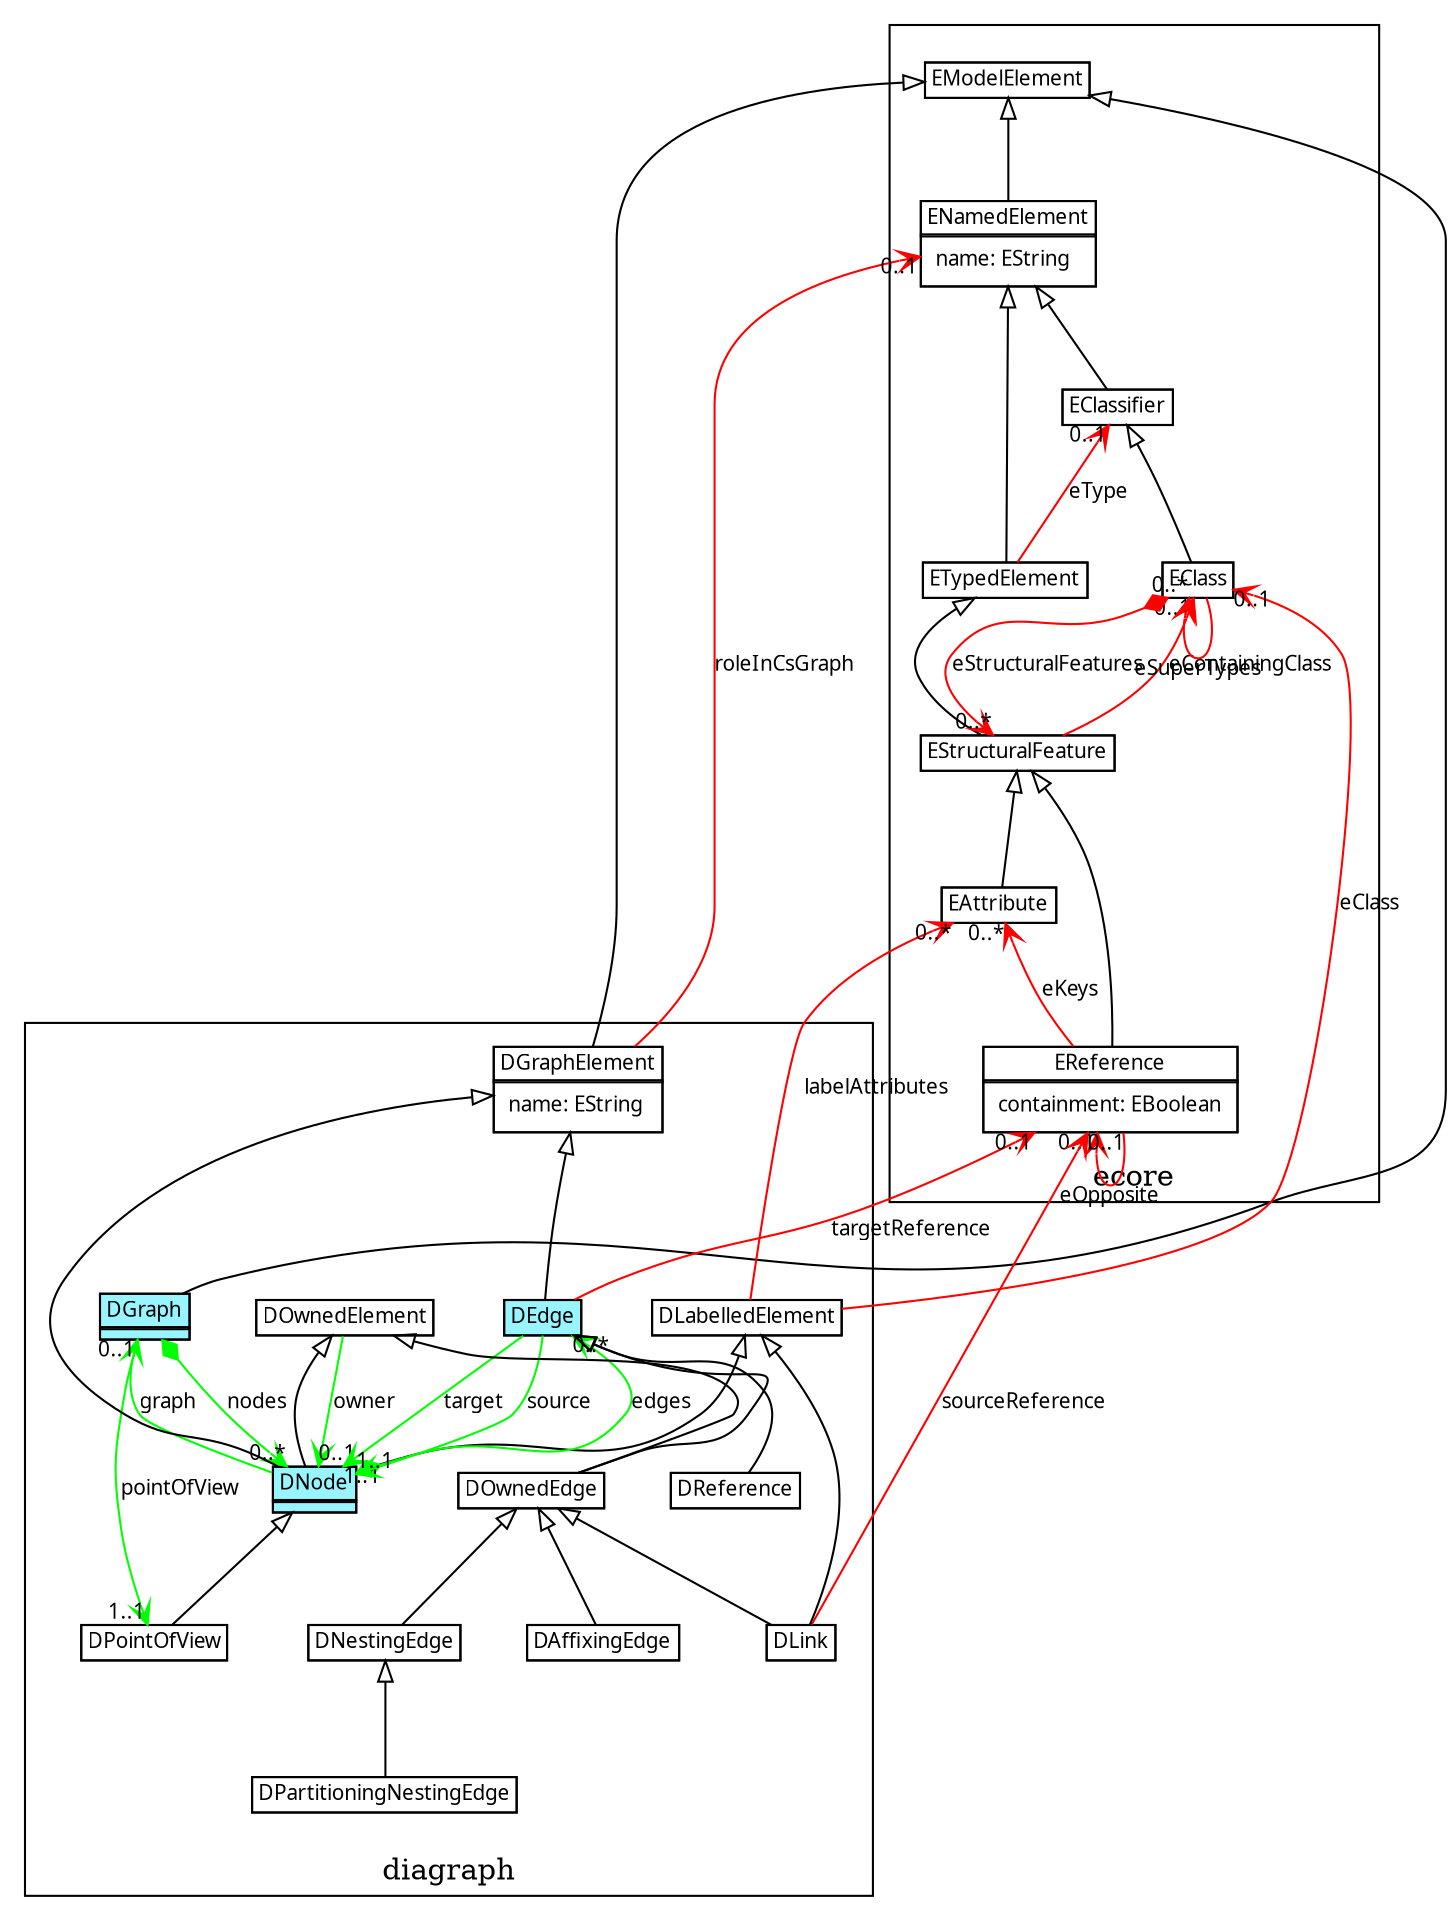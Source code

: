 digraph G { rankdir=BT  overlap = "scale" labelfloat = "true" node [fontname="Verdana", fontsize=10, shape=none] edge [fontname="Verdana", fontsize=10];
subgraph cluster_1 /*start subgraph 2*/{ label="ecore";
id5188460[label=<<TABLE  cellspacing="-1" cellpadding="0" border="0" > <!-- top  --> <TR><TD port="pid5188460"><TABLE bgcolor=".0 .0 1.0" cellspacing="-1" border="1" ><TR><TD>EModelElement</TD></TR>
</TABLE>
</TD></TR></TABLE>>];

id27776997[label=<<TABLE  cellspacing="-1" cellpadding="0" border="0" > <!-- top  --> <TR><TD port="pid27776997"><TABLE bgcolor=".0 .0 1.0" cellspacing="-1" border="1" ><TR><TD>ENamedElement</TD></TR>
<TR><TD><TABLE border="0">
<!-- attr 4  --><TR><TD port="pENamedElement_name" align="left">name: EString</TD></TR></TABLE></TD></TR>
</TABLE>
</TD></TR></TABLE>>];

id13074767[label=<<TABLE  cellspacing="-1" cellpadding="0" border="0" > <!-- top  --> <TR><TD port="pid13074767"><TABLE bgcolor=".0 .0 1.0" cellspacing="-1" border="1" ><TR><TD>EClassifier</TD></TR>
</TABLE>
</TD></TR></TABLE>>];

id23060716[label=<<TABLE  cellspacing="-1" cellpadding="0" border="0" > <!-- top  --> <TR><TD port="pid23060716"><TABLE bgcolor=".0 .0 1.0" cellspacing="-1" border="1" ><TR><TD>ETypedElement</TD></TR>
</TABLE>
</TD></TR></TABLE>>];

id32020529[label=<<TABLE  cellspacing="-1" cellpadding="0" border="0" > <!-- top  --> <TR><TD port="pid32020529"><TABLE bgcolor=".0 .0 1.0" cellspacing="-1" border="1" ><TR><TD>EStructuralFeature</TD></TR>
</TABLE>
</TD></TR></TABLE>>];

id1871456[label=<<TABLE  cellspacing="-1" cellpadding="0" border="0" > <!-- top  --> <TR><TD port="pid1871456"><TABLE bgcolor=".0 .0 1.0" cellspacing="-1" border="1" ><TR><TD>EClass</TD></TR>
</TABLE>
</TD></TR></TABLE>>];

id24728009[label=<<TABLE  cellspacing="-1" cellpadding="0" border="0" > <!-- top  --> <TR><TD port="pid24728009"><TABLE bgcolor=".0 .0 1.0" cellspacing="-1" border="1" ><TR><TD>EAttribute</TD></TR>
</TABLE>
</TD></TR></TABLE>>];

id3176465[label=<<TABLE  cellspacing="-1" cellpadding="0" border="0" > <!-- top  --> <TR><TD port="pid3176465"><TABLE bgcolor=".0 .0 1.0" cellspacing="-1" border="1" ><TR><TD>EReference</TD></TR>
<TR><TD><TABLE border="0">
<!-- attr 4  --><TR><TD port="pEReference_containment" align="left">containment: EBoolean</TD></TR></TABLE></TD></TR>
</TABLE>
</TD></TR></TABLE>>];

}/*end subgraph*/subgraph cluster_20987575 /*start subgraph 1*/{ label="diagraph";
id19156352[label=<<TABLE  cellspacing="-1" cellpadding="0" border="0" > <!-- top  --> <TR><TD port="pid19156352"><TABLE bgcolor=".0 .0 1.0" cellspacing="-1" border="1" ><TR><TD>DPointOfView</TD></TR>
</TABLE>
</TD></TR></TABLE>>];

id18679536[label=<<TABLE  cellspacing="-1" cellpadding="0" border="0" > <!-- top  --> <TR><TD port="pid18679536"><TABLE bgcolor="cadetblue1" cellspacing="-1" border="1" ><TR><TD>DGraph</TD></TR>
<TR><TD></TD></TR></TABLE>
</TD></TR></TABLE>>];

id1057446[label=<<TABLE  cellspacing="-1" cellpadding="0" border="0" > <!-- top  --> <TR><TD port="pid1057446"><TABLE bgcolor="cadetblue1" cellspacing="-1" border="1" ><TR><TD>DNode</TD></TR>
<TR><TD></TD></TR></TABLE>
</TD></TR></TABLE>>];

id3474891[label=<<TABLE  cellspacing="-1" cellpadding="0" border="0" > <!-- top  --> <TR><TD port="pid3474891"><TABLE bgcolor=".0 .0 1.0" cellspacing="-1" border="1" ><TR><TD>DGraphElement</TD></TR>
<TR><TD><TABLE border="0">
<!-- attr 4  --><TR><TD port="pDGraphElement_name" align="left">name: EString</TD></TR></TABLE></TD></TR>
</TABLE>
</TD></TR></TABLE>>];

id22203290[label=<<TABLE  cellspacing="-1" cellpadding="0" border="0" > <!-- top  --> <TR><TD port="pid22203290"><TABLE bgcolor=".0 .0 1.0" cellspacing="-1" border="1" ><TR><TD>DLabelledElement</TD></TR>
</TABLE>
</TD></TR></TABLE>>];

id11873213[label=<<TABLE  cellspacing="-1" cellpadding="0" border="0" > <!-- top  --> <TR><TD port="pid11873213"><TABLE bgcolor=".0 .0 1.0" cellspacing="-1" border="1" ><TR><TD>DOwnedElement</TD></TR>
</TABLE>
</TD></TR></TABLE>>];

id11557689[label=<<TABLE  cellspacing="-1" cellpadding="0" border="0" > <!-- top  --> <TR><TD port="pid11557689"><TABLE bgcolor="cadetblue1" cellspacing="-1" border="1" ><TR><TD>DEdge</TD></TR>
</TABLE>
</TD></TR></TABLE>>];

id4893071[label=<<TABLE  cellspacing="-1" cellpadding="0" border="0" > <!-- top  --> <TR><TD port="pid4893071"><TABLE bgcolor=".0 .0 1.0" cellspacing="-1" border="1" ><TR><TD>DLink</TD></TR>
</TABLE>
</TD></TR></TABLE>>];

id29490137[label=<<TABLE  cellspacing="-1" cellpadding="0" border="0" > <!-- top  --> <TR><TD port="pid29490137"><TABLE bgcolor=".0 .0 1.0" cellspacing="-1" border="1" ><TR><TD>DOwnedEdge</TD></TR>
</TABLE>
</TD></TR></TABLE>>];

id8218243[label=<<TABLE  cellspacing="-1" cellpadding="0" border="0" > <!-- top  --> <TR><TD port="pid8218243"><TABLE bgcolor=".0 .0 1.0" cellspacing="-1" border="1" ><TR><TD>DReference</TD></TR>
</TABLE>
</TD></TR></TABLE>>];

id13968315[label=<<TABLE  cellspacing="-1" cellpadding="0" border="0" > <!-- top  --> <TR><TD port="pid13968315"><TABLE bgcolor=".0 .0 1.0" cellspacing="-1" border="1" ><TR><TD>DNestingEdge</TD></TR>
</TABLE>
</TD></TR></TABLE>>];

id11700370[label=<<TABLE  cellspacing="-1" cellpadding="0" border="0" > <!-- top  --> <TR><TD port="pid11700370"><TABLE bgcolor=".0 .0 1.0" cellspacing="-1" border="1" ><TR><TD>DPartitioningNestingEdge</TD></TR>
</TABLE>
</TD></TR></TABLE>>];

id14759142[label=<<TABLE  cellspacing="-1" cellpadding="0" border="0" > <!-- top  --> <TR><TD port="pid14759142"><TABLE bgcolor=".0 .0 1.0" cellspacing="-1" border="1" ><TR><TD>DAffixingEdge</TD></TR>
</TABLE>
</TD></TR></TABLE>>];

}/*end subgraph*/id19156352:pid19156352 -> id1057446:pid1057446 [color="black", arrowhead=empty ];
id18679536:pid18679536 -> id5188460:pid5188460 [color="black", arrowhead=empty ];
id27776997:pid27776997 -> id5188460:pid5188460 [color="black", arrowhead=empty ];
id3474891:pid3474891 -> id5188460:pid5188460 [color="black", arrowhead=empty ];
id1057446:pid1057446 -> id3474891:pid3474891 [color="black", arrowhead=empty ];
id13074767:pid13074767 -> id27776997:pid27776997 [color="black", arrowhead=empty ];
id23060716:pid23060716 -> id27776997:pid27776997 [color="black", arrowhead=empty ];
id32020529:pid32020529 -> id23060716:pid23060716 [color="black", arrowhead=empty ];
id1871456:pid1871456 -> id13074767:pid13074767 [color="black", arrowhead=empty ];
id24728009:pid24728009 -> id32020529:pid32020529 [color="black", arrowhead=empty ];
id1057446:pid1057446 -> id22203290:pid22203290 [color="black", arrowhead=empty ];
id1057446:pid1057446 -> id11873213:pid11873213 [color="black", arrowhead=empty ];
id3176465:pid3176465 -> id32020529:pid32020529 [color="black", arrowhead=empty ];
id11557689:pid11557689 -> id3474891:pid3474891 [color="black", arrowhead=empty ];
id29490137:pid29490137 -> id11873213:pid11873213 [color="black", arrowhead=empty ];
id29490137:pid29490137 -> id11557689:pid11557689 [color="black", arrowhead=empty ];
id4893071:pid4893071 -> id29490137:pid29490137 [color="black", arrowhead=empty ];
id4893071:pid4893071 -> id22203290:pid22203290 [color="black", arrowhead=empty ];
id8218243:pid8218243 -> id11557689:pid11557689 [color="black", arrowhead=empty ];
id13968315:pid13968315 -> id29490137:pid29490137 [color="black", arrowhead=empty ];
id11700370:pid11700370 -> id13968315:pid13968315 [color="black", arrowhead=empty ];
id14759142:pid14759142 -> id29490137:pid29490137 [color="black", arrowhead=empty ];
id1057446:pid1057446 -> id11557689:pid11557689 [color=green,dir=both,arrowtail=diamond,arrowhead=vee,headlabel="0..*",label="edges"];
id18679536:pid18679536 -> id1057446:pid1057446 [color=green,dir=both,arrowtail=diamond,arrowhead=vee,headlabel="0..*",label="nodes"];
id18679536:pid18679536 -> id19156352:pid19156352 [color=green,arrowhead=vee,headlabel="1..1",label="pointOfView"];
id1057446:pid1057446 -> id18679536:pid18679536 [color=green,arrowhead=vee,headlabel="0..1",label="graph"];
id11873213:pid11873213 -> id1057446:pid1057446 [color=green,arrowhead=vee,headlabel="0..1",label="owner"];
id11557689:pid11557689 -> id1057446:pid1057446 [color=green,arrowhead=vee,headlabel="1..1",label="target"];
id11557689:pid11557689 -> id1057446:pid1057446 [color=green,arrowhead=vee,headlabel="1..1",label="source"];
id3474891:pid3474891 -> id27776997:pid27776997 [color=red,arrowhead=vee,headlabel="0..1",label="roleInCsGraph"];
id1871456:pid1871456 -> id1871456:pid1871456 [color=red,arrowhead=vee,headlabel="0..*",label="eSuperTypes"];
id23060716:pid23060716 -> id13074767:pid13074767 [color=red,arrowhead=vee,headlabel="0..1",label="eType"];
id32020529:pid32020529 -> id1871456:pid1871456 [color=red,arrowhead=vee,headlabel="0..1",label="eContainingClass"];
id1871456:pid1871456 -> id32020529:pid32020529 [color=red,dir=both,arrowtail=diamond,arrowhead=vee,headlabel="0..*",label="eStructuralFeatures"];
id22203290:pid22203290 -> id1871456:pid1871456 [color=red,arrowhead=vee,headlabel="0..1",label="eClass"];
id22203290:pid22203290 -> id24728009:pid24728009 [color=red,arrowhead=vee,headlabel="0..*",label="labelAttributes"];
id3176465:pid3176465 -> id3176465:pid3176465 [color=red,arrowhead=vee,headlabel="0..1",label="eOpposite"];
id3176465:pid3176465 -> id24728009:pid24728009 [color=red,arrowhead=vee,headlabel="0..*",label="eKeys"];
id11557689:pid11557689 -> id3176465:pid3176465 [color=red,arrowhead=vee,headlabel="0..1",label="targetReference"];
id4893071:pid4893071 -> id3176465:pid3176465 [color=red,arrowhead=vee,headlabel="0..1",label="sourceReference"];
}/*end graph*/